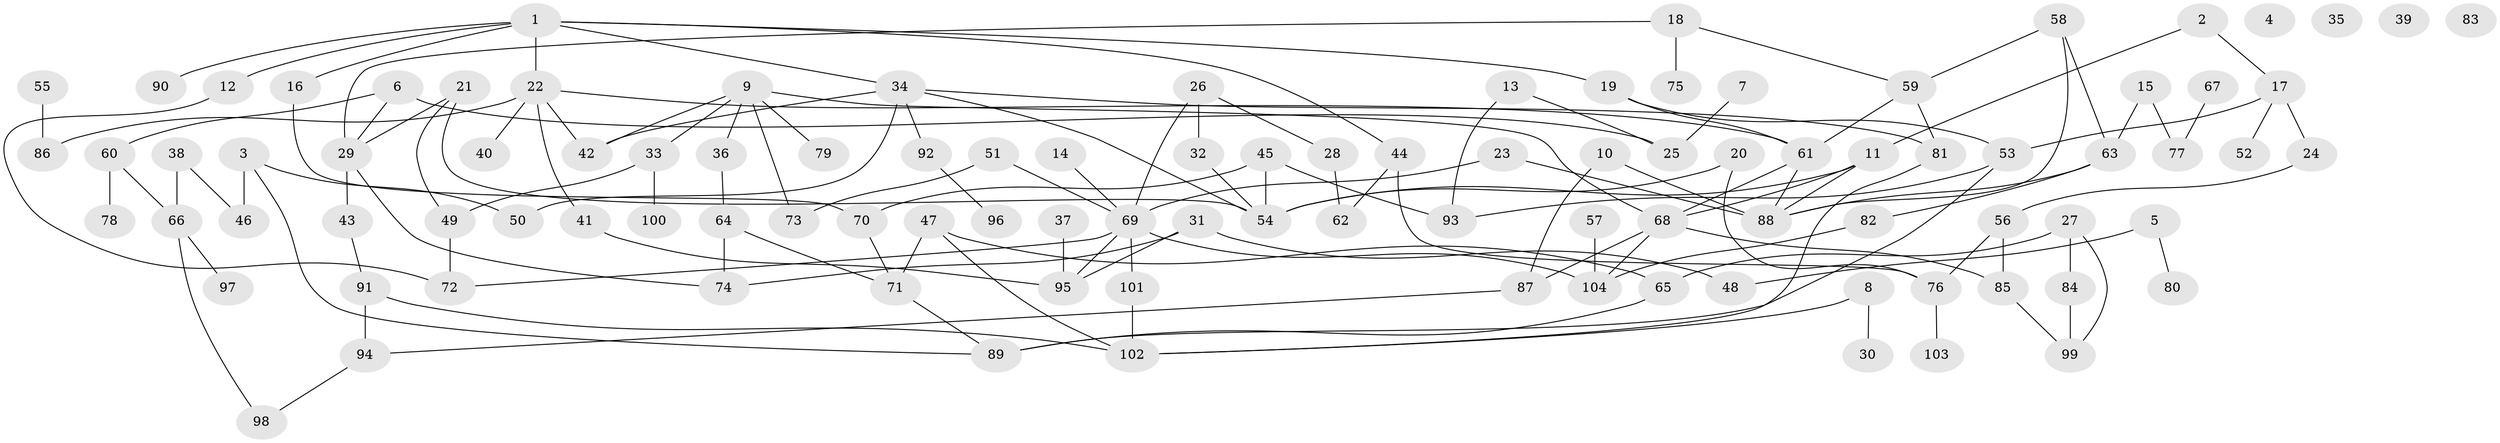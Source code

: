 // coarse degree distribution, {8: 0.05555555555555555, 2: 0.2222222222222222, 3: 0.20833333333333334, 0: 0.05555555555555555, 4: 0.125, 1: 0.2222222222222222, 7: 0.05555555555555555, 6: 0.041666666666666664, 5: 0.013888888888888888}
// Generated by graph-tools (version 1.1) at 2025/41/03/06/25 10:41:20]
// undirected, 104 vertices, 139 edges
graph export_dot {
graph [start="1"]
  node [color=gray90,style=filled];
  1;
  2;
  3;
  4;
  5;
  6;
  7;
  8;
  9;
  10;
  11;
  12;
  13;
  14;
  15;
  16;
  17;
  18;
  19;
  20;
  21;
  22;
  23;
  24;
  25;
  26;
  27;
  28;
  29;
  30;
  31;
  32;
  33;
  34;
  35;
  36;
  37;
  38;
  39;
  40;
  41;
  42;
  43;
  44;
  45;
  46;
  47;
  48;
  49;
  50;
  51;
  52;
  53;
  54;
  55;
  56;
  57;
  58;
  59;
  60;
  61;
  62;
  63;
  64;
  65;
  66;
  67;
  68;
  69;
  70;
  71;
  72;
  73;
  74;
  75;
  76;
  77;
  78;
  79;
  80;
  81;
  82;
  83;
  84;
  85;
  86;
  87;
  88;
  89;
  90;
  91;
  92;
  93;
  94;
  95;
  96;
  97;
  98;
  99;
  100;
  101;
  102;
  103;
  104;
  1 -- 12;
  1 -- 16;
  1 -- 19;
  1 -- 22;
  1 -- 34;
  1 -- 44;
  1 -- 90;
  2 -- 11;
  2 -- 17;
  3 -- 46;
  3 -- 50;
  3 -- 89;
  5 -- 48;
  5 -- 80;
  6 -- 25;
  6 -- 29;
  6 -- 60;
  7 -- 25;
  8 -- 30;
  8 -- 102;
  9 -- 33;
  9 -- 36;
  9 -- 42;
  9 -- 68;
  9 -- 73;
  9 -- 79;
  10 -- 87;
  10 -- 88;
  11 -- 54;
  11 -- 68;
  11 -- 88;
  12 -- 72;
  13 -- 25;
  13 -- 93;
  14 -- 69;
  15 -- 63;
  15 -- 77;
  16 -- 70;
  17 -- 24;
  17 -- 52;
  17 -- 53;
  18 -- 29;
  18 -- 59;
  18 -- 75;
  19 -- 53;
  19 -- 61;
  20 -- 54;
  20 -- 76;
  21 -- 29;
  21 -- 49;
  21 -- 54;
  22 -- 40;
  22 -- 41;
  22 -- 42;
  22 -- 61;
  22 -- 86;
  23 -- 69;
  23 -- 88;
  24 -- 56;
  26 -- 28;
  26 -- 32;
  26 -- 69;
  27 -- 65;
  27 -- 84;
  27 -- 99;
  28 -- 62;
  29 -- 43;
  29 -- 74;
  31 -- 48;
  31 -- 74;
  31 -- 95;
  32 -- 54;
  33 -- 49;
  33 -- 100;
  34 -- 42;
  34 -- 50;
  34 -- 54;
  34 -- 81;
  34 -- 92;
  36 -- 64;
  37 -- 95;
  38 -- 46;
  38 -- 66;
  41 -- 95;
  43 -- 91;
  44 -- 62;
  44 -- 76;
  45 -- 54;
  45 -- 70;
  45 -- 93;
  47 -- 65;
  47 -- 71;
  47 -- 102;
  49 -- 72;
  51 -- 69;
  51 -- 73;
  53 -- 89;
  53 -- 93;
  55 -- 86;
  56 -- 76;
  56 -- 85;
  57 -- 104;
  58 -- 59;
  58 -- 63;
  58 -- 88;
  59 -- 61;
  59 -- 81;
  60 -- 66;
  60 -- 78;
  61 -- 68;
  61 -- 88;
  63 -- 82;
  63 -- 88;
  64 -- 71;
  64 -- 74;
  65 -- 89;
  66 -- 97;
  66 -- 98;
  67 -- 77;
  68 -- 85;
  68 -- 87;
  68 -- 104;
  69 -- 72;
  69 -- 95;
  69 -- 101;
  69 -- 104;
  70 -- 71;
  71 -- 89;
  76 -- 103;
  81 -- 102;
  82 -- 104;
  84 -- 99;
  85 -- 99;
  87 -- 94;
  91 -- 94;
  91 -- 102;
  92 -- 96;
  94 -- 98;
  101 -- 102;
}
